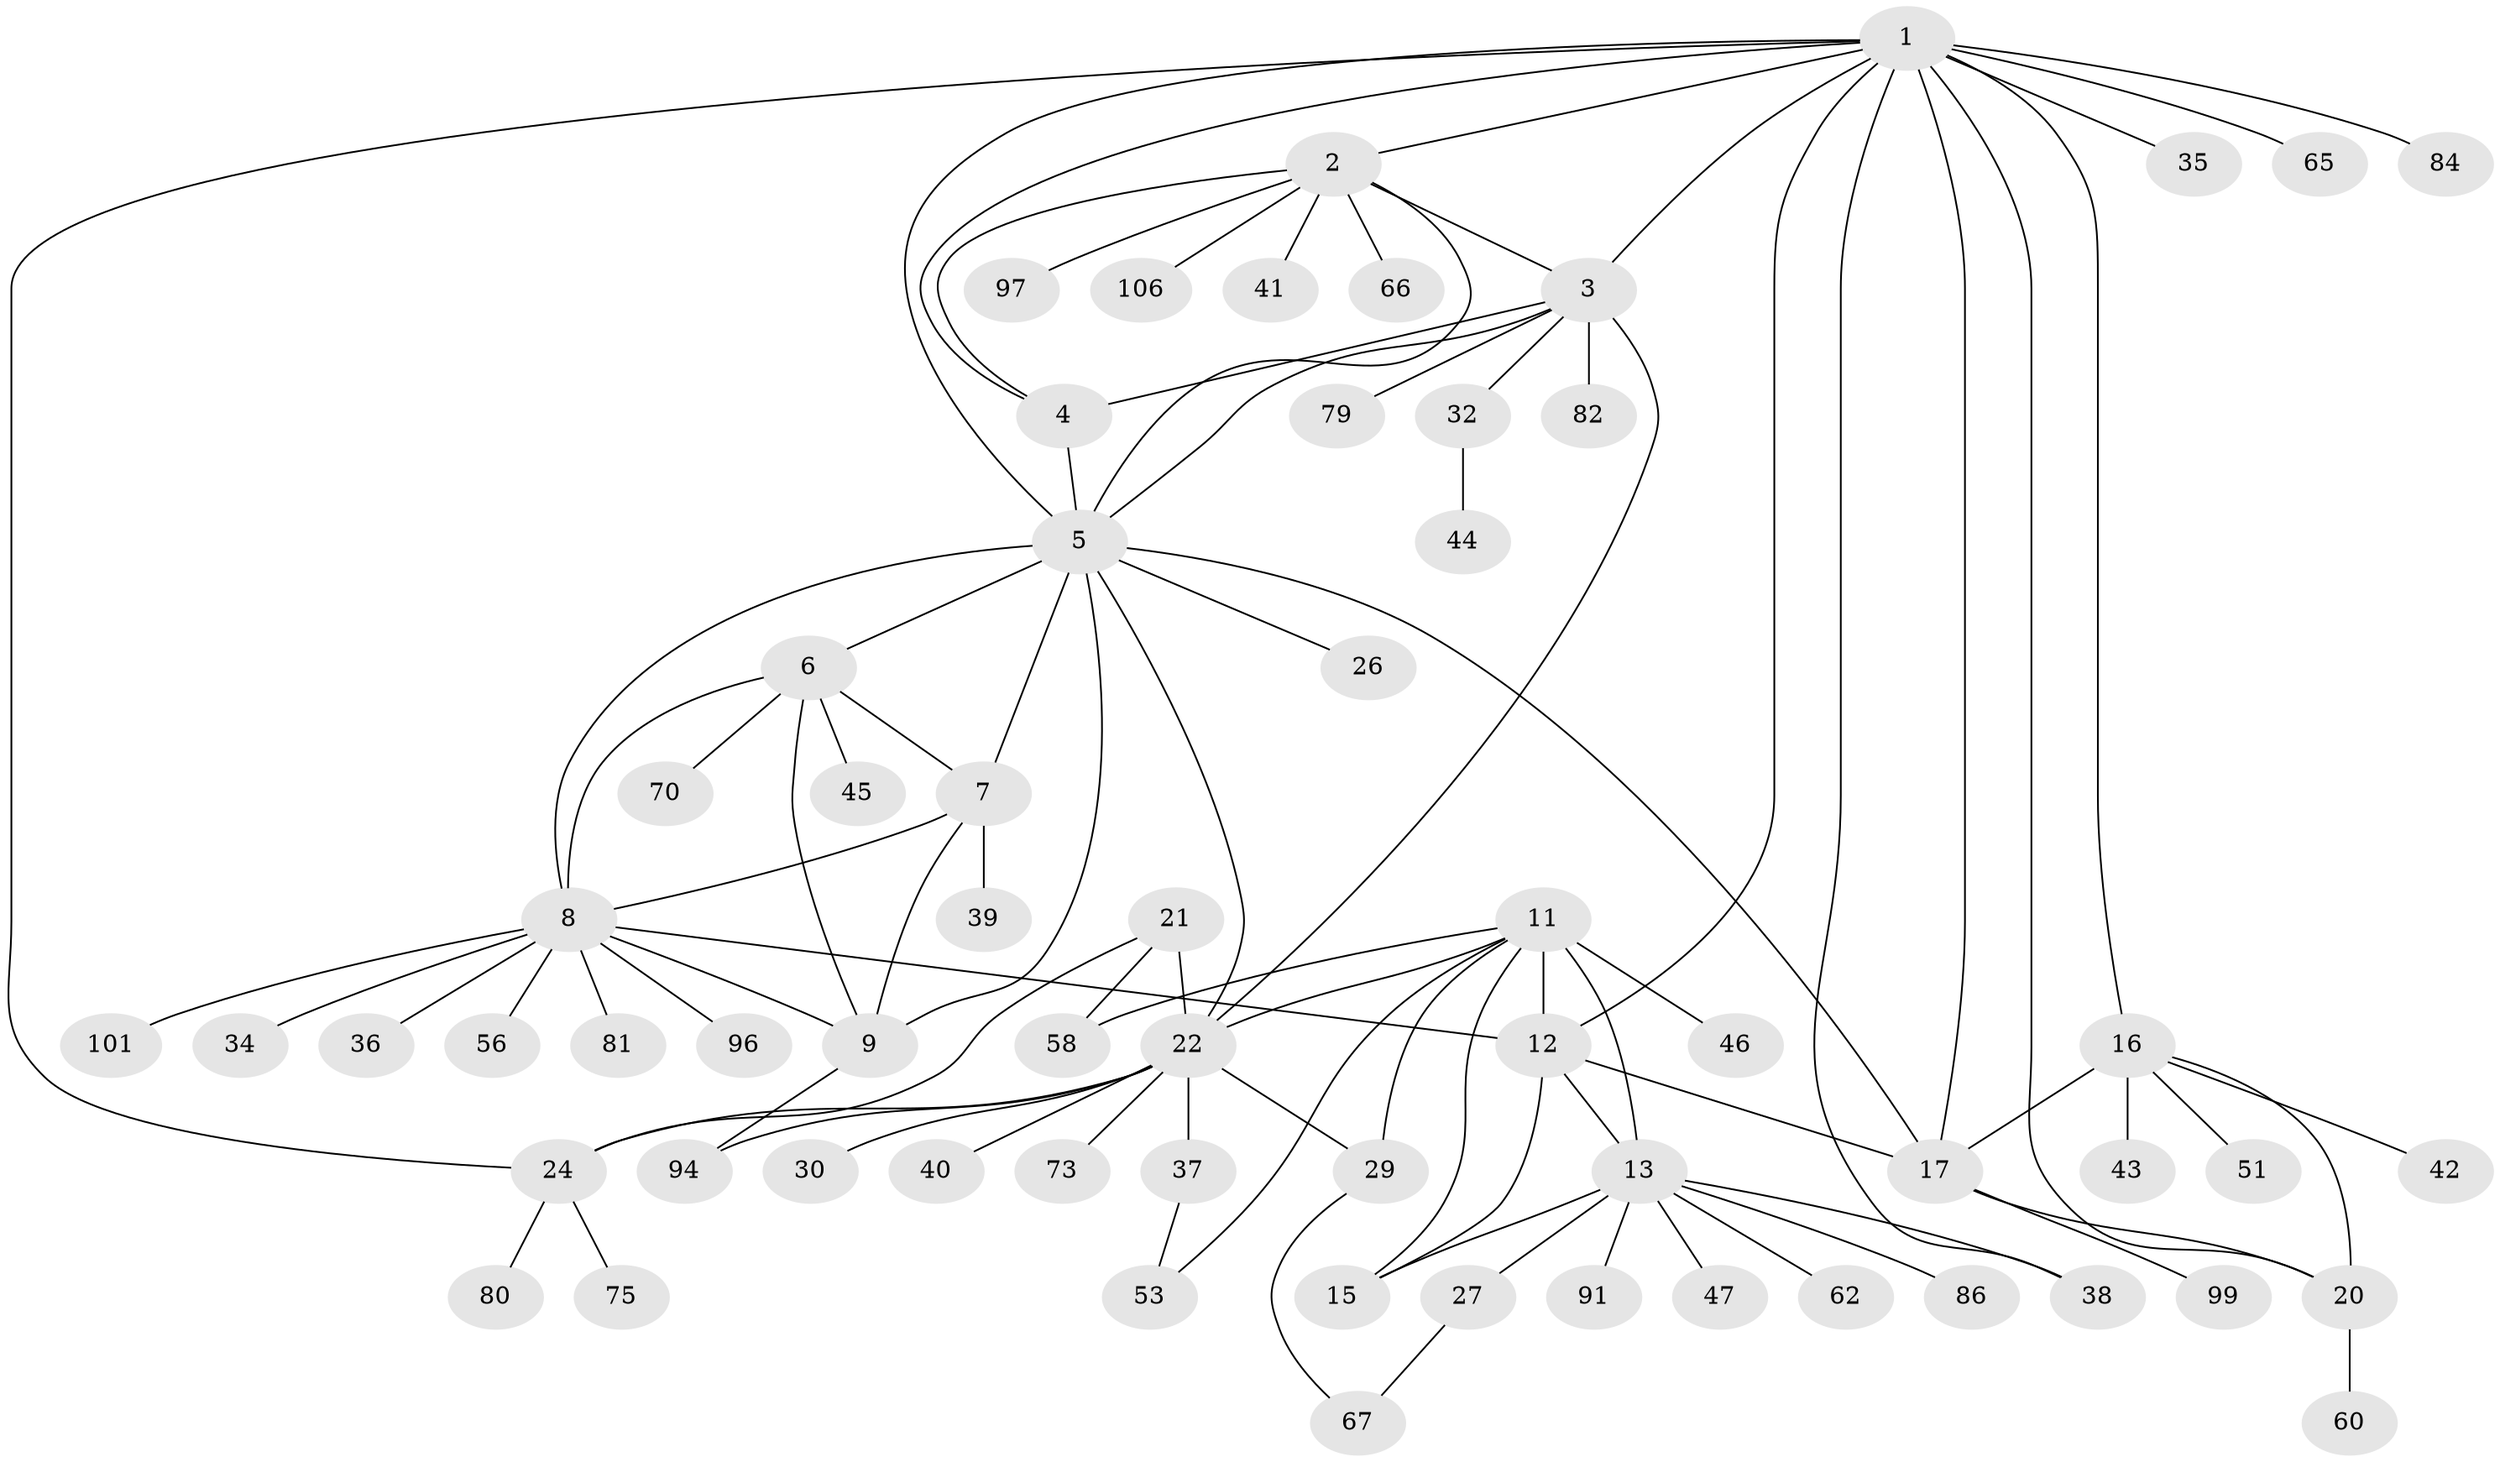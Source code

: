 // original degree distribution, {8: 0.09433962264150944, 9: 0.02830188679245283, 5: 0.02830188679245283, 6: 0.018867924528301886, 11: 0.009433962264150943, 13: 0.009433962264150943, 4: 0.009433962264150943, 7: 0.02830188679245283, 10: 0.009433962264150943, 1: 0.5849056603773585, 2: 0.1509433962264151, 3: 0.02830188679245283}
// Generated by graph-tools (version 1.1) at 2025/19/03/04/25 18:19:52]
// undirected, 63 vertices, 93 edges
graph export_dot {
graph [start="1"]
  node [color=gray90,style=filled];
  1 [super="+19"];
  2 [super="+57"];
  3;
  4 [super="+48"];
  5 [super="+10"];
  6;
  7 [super="+31+74+93"];
  8;
  9;
  11 [super="+68+49+33+103+72"];
  12 [super="+28"];
  13 [super="+14"];
  15;
  16 [super="+78+18+64"];
  17 [super="+50"];
  20 [super="+54+102"];
  21 [super="+90+87+95+69"];
  22 [super="+23"];
  24;
  26;
  27;
  29;
  30;
  32;
  34 [super="+105"];
  35 [super="+59"];
  36;
  37;
  38 [super="+52"];
  39;
  40;
  41;
  42;
  43;
  44;
  45;
  46;
  47 [super="+77"];
  51;
  53 [super="+83"];
  56;
  58;
  60;
  62;
  65;
  66;
  67;
  70;
  73 [super="+88"];
  75;
  79;
  80;
  81;
  82;
  84;
  86;
  91;
  94;
  96;
  97;
  99;
  101;
  106;
  1 -- 2;
  1 -- 3;
  1 -- 4;
  1 -- 5;
  1 -- 12;
  1 -- 65;
  1 -- 84;
  1 -- 16 [weight=2];
  1 -- 17;
  1 -- 35;
  1 -- 20;
  1 -- 38;
  1 -- 24;
  2 -- 3;
  2 -- 4;
  2 -- 5;
  2 -- 41;
  2 -- 66;
  2 -- 97;
  2 -- 106;
  3 -- 4;
  3 -- 5;
  3 -- 32;
  3 -- 79;
  3 -- 82;
  3 -- 22;
  4 -- 5;
  5 -- 17;
  5 -- 6;
  5 -- 7;
  5 -- 8;
  5 -- 9;
  5 -- 26;
  5 -- 22;
  6 -- 7;
  6 -- 8;
  6 -- 9;
  6 -- 45;
  6 -- 70;
  7 -- 8;
  7 -- 9;
  7 -- 39;
  8 -- 9;
  8 -- 12;
  8 -- 34;
  8 -- 36;
  8 -- 56;
  8 -- 81;
  8 -- 96;
  8 -- 101;
  9 -- 94;
  11 -- 12;
  11 -- 13 [weight=2];
  11 -- 15;
  11 -- 22 [weight=2];
  11 -- 29;
  11 -- 46;
  11 -- 53;
  11 -- 58;
  12 -- 13 [weight=2];
  12 -- 15;
  12 -- 17;
  13 -- 15 [weight=2];
  13 -- 38;
  13 -- 47;
  13 -- 86;
  13 -- 91;
  13 -- 27;
  13 -- 62;
  16 -- 17 [weight=2];
  16 -- 20 [weight=2];
  16 -- 43;
  16 -- 51;
  16 -- 42;
  17 -- 20;
  17 -- 99;
  20 -- 60;
  21 -- 22 [weight=3];
  21 -- 24;
  21 -- 58;
  22 -- 24 [weight=3];
  22 -- 73;
  22 -- 94;
  22 -- 37;
  22 -- 40;
  22 -- 29;
  22 -- 30;
  24 -- 75;
  24 -- 80;
  27 -- 67;
  29 -- 67;
  32 -- 44;
  37 -- 53;
}
